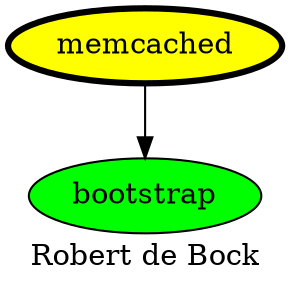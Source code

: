 digraph PhiloDilemma {
  label = "Robert de Bock" ;
  overlap=false
  {
    bootstrap [fillcolor=green style=filled]
    memcached [fillcolor=yellow style=filled penwidth=3]
  }
  memcached -> bootstrap
}
